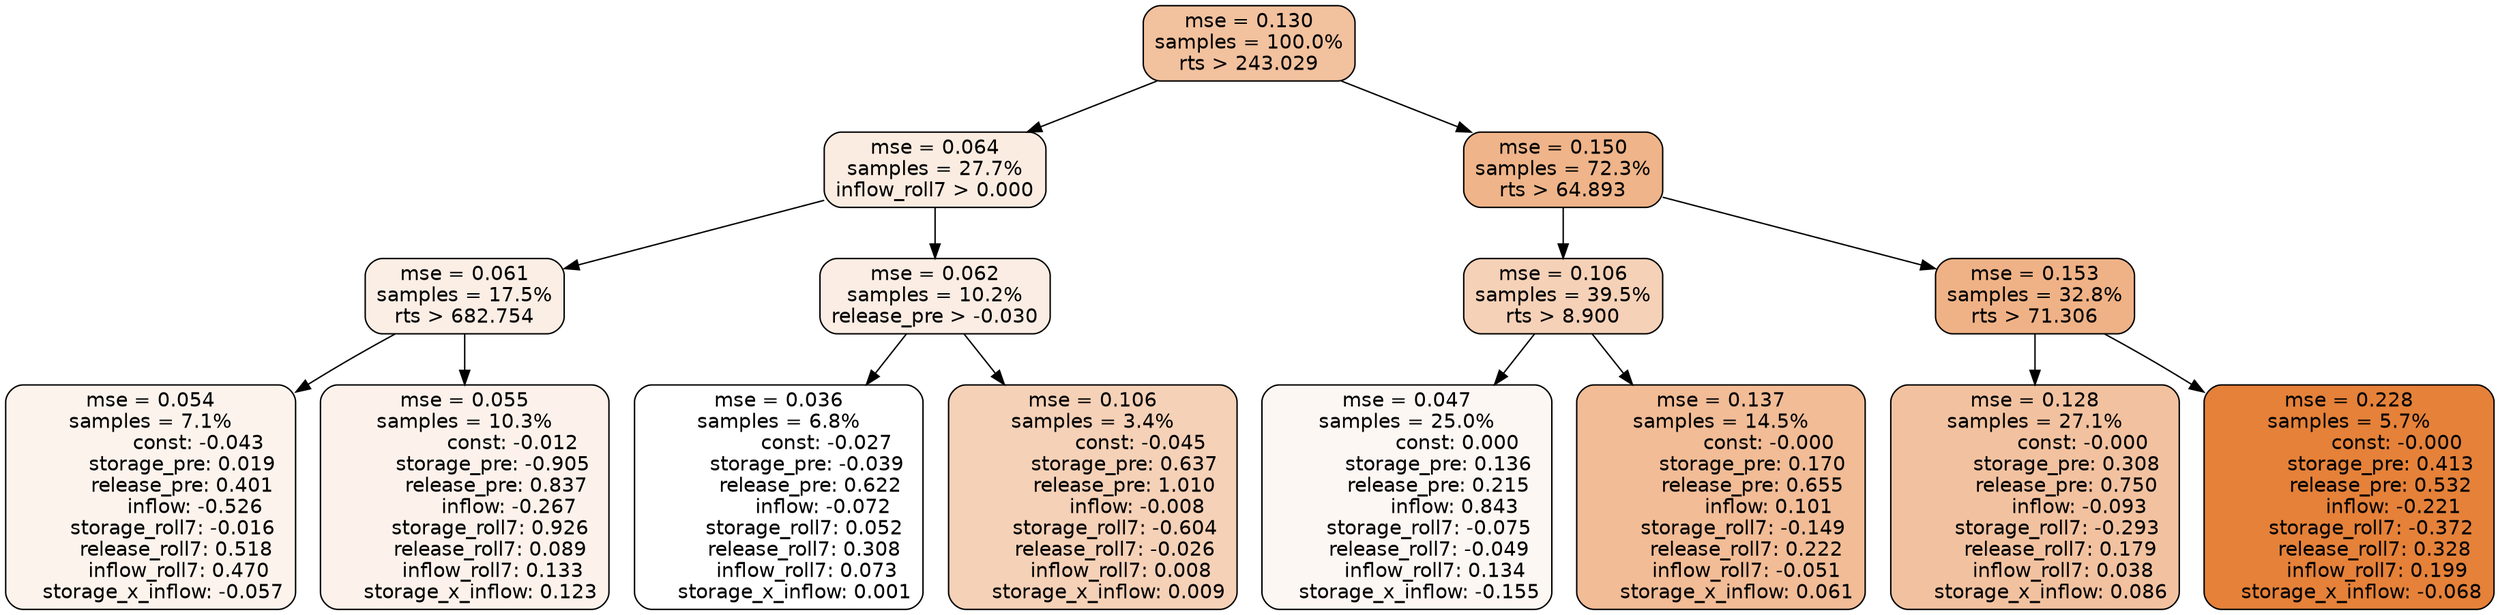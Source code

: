 digraph tree {
node [shape=rectangle, style="filled, rounded", color="black", fontname=helvetica] ;
edge [fontname=helvetica] ;
	"0" [label="mse = 0.130
samples = 100.0%
rts > 243.029", fillcolor="#f2c19e"]
	"8" [label="mse = 0.064
samples = 27.7%
inflow_roll7 > 0.000", fillcolor="#fbece1"]
	"1" [label="mse = 0.150
samples = 72.3%
rts > 64.893", fillcolor="#efb489"]
	"9" [label="mse = 0.061
samples = 17.5%
rts > 682.754", fillcolor="#fbeee5"]
	"12" [label="mse = 0.062
samples = 10.2%
release_pre > -0.030", fillcolor="#fbede3"]
	"2" [label="mse = 0.106
samples = 39.5%
rts > 8.900", fillcolor="#f5d1b7"]
	"5" [label="mse = 0.153
samples = 32.8%
rts > 71.306", fillcolor="#efb286"]
	"10" [label="mse = 0.054
samples = 7.1%
               const: -0.043
          storage_pre: 0.019
          release_pre: 0.401
              inflow: -0.526
       storage_roll7: -0.016
        release_roll7: 0.518
         inflow_roll7: 0.470
    storage_x_inflow: -0.057", fillcolor="#fcf3ec"]
	"11" [label="mse = 0.055
samples = 10.3%
               const: -0.012
         storage_pre: -0.905
          release_pre: 0.837
              inflow: -0.267
        storage_roll7: 0.926
        release_roll7: 0.089
         inflow_roll7: 0.133
     storage_x_inflow: 0.123", fillcolor="#fcf2eb"]
	"13" [label="mse = 0.036
samples = 6.8%
               const: -0.027
         storage_pre: -0.039
          release_pre: 0.622
              inflow: -0.072
        storage_roll7: 0.052
        release_roll7: 0.308
         inflow_roll7: 0.073
     storage_x_inflow: 0.001", fillcolor="#ffffff"]
	"14" [label="mse = 0.106
samples = 3.4%
               const: -0.045
          storage_pre: 0.637
          release_pre: 1.010
              inflow: -0.008
       storage_roll7: -0.604
       release_roll7: -0.026
         inflow_roll7: 0.008
     storage_x_inflow: 0.009", fillcolor="#f5d1b7"]
	"3" [label="mse = 0.047
samples = 25.0%
                const: 0.000
          storage_pre: 0.136
          release_pre: 0.215
               inflow: 0.843
       storage_roll7: -0.075
       release_roll7: -0.049
         inflow_roll7: 0.134
    storage_x_inflow: -0.155", fillcolor="#fdf7f3"]
	"4" [label="mse = 0.137
samples = 14.5%
               const: -0.000
          storage_pre: 0.170
          release_pre: 0.655
               inflow: 0.101
       storage_roll7: -0.149
        release_roll7: 0.222
        inflow_roll7: -0.051
     storage_x_inflow: 0.061", fillcolor="#f1bc96"]
	"7" [label="mse = 0.128
samples = 27.1%
               const: -0.000
          storage_pre: 0.308
          release_pre: 0.750
              inflow: -0.093
       storage_roll7: -0.293
        release_roll7: 0.179
         inflow_roll7: 0.038
     storage_x_inflow: 0.086", fillcolor="#f2c2a0"]
	"6" [label="mse = 0.228
samples = 5.7%
               const: -0.000
          storage_pre: 0.413
          release_pre: 0.532
              inflow: -0.221
       storage_roll7: -0.372
        release_roll7: 0.328
         inflow_roll7: 0.199
    storage_x_inflow: -0.068", fillcolor="#e58139"]

	"0" -> "1"
	"0" -> "8"
	"8" -> "9"
	"8" -> "12"
	"1" -> "2"
	"1" -> "5"
	"9" -> "10"
	"9" -> "11"
	"12" -> "13"
	"12" -> "14"
	"2" -> "3"
	"2" -> "4"
	"5" -> "6"
	"5" -> "7"
}